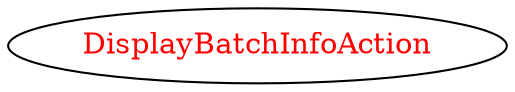 digraph dependencyGraph {
 concentrate=true;
 ranksep="2.0";
 rankdir="LR"; 
 splines="ortho";
"DisplayBatchInfoAction" [fontcolor="red"];
}